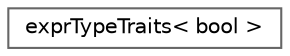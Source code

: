 digraph "Graphical Class Hierarchy"
{
 // LATEX_PDF_SIZE
  bgcolor="transparent";
  edge [fontname=Helvetica,fontsize=10,labelfontname=Helvetica,labelfontsize=10];
  node [fontname=Helvetica,fontsize=10,shape=box,height=0.2,width=0.4];
  rankdir="LR";
  Node0 [id="Node000000",label="exprTypeTraits\< bool \>",height=0.2,width=0.4,color="grey40", fillcolor="white", style="filled",URL="$structFoam_1_1exprTypeTraits_3_01bool_01_4.html",tooltip=" "];
}
